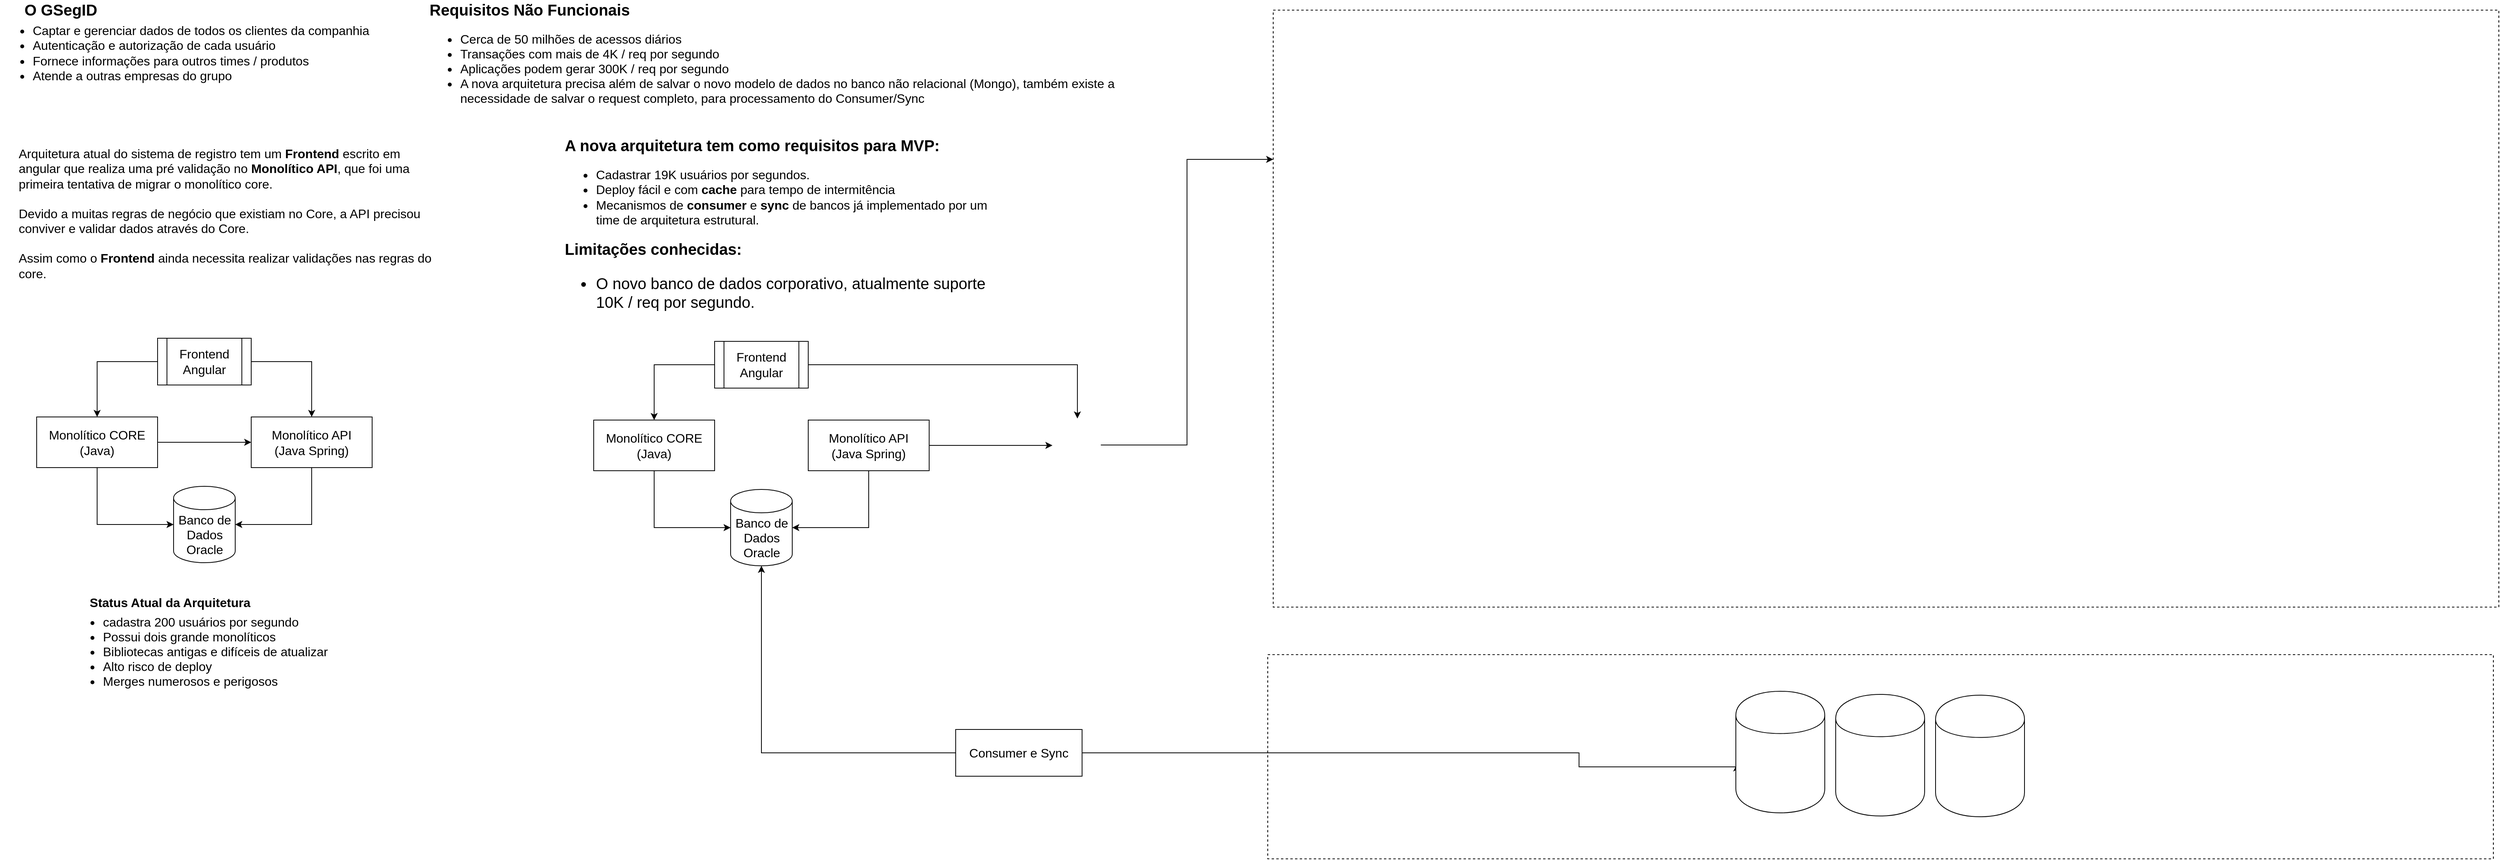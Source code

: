 <mxfile version="14.0.0" type="github">
  <diagram id="UHghU3xjR6egs1E34Lag" name="Page-1">
    <mxGraphModel dx="2289" dy="1509" grid="0" gridSize="10" guides="1" tooltips="1" connect="1" arrows="1" fold="1" page="1" pageScale="1" pageWidth="1654" pageHeight="1169" math="0" shadow="0">
      <root>
        <mxCell id="0" />
        <mxCell id="1" parent="0" />
        <mxCell id="RUJBzZxRGvogXbDTomMS-75" value="" style="rounded=0;whiteSpace=wrap;html=1;fontSize=16;align=center;dashed=1;" parent="1" vertex="1">
          <mxGeometry x="1696" y="859" width="1571" height="262" as="geometry" />
        </mxCell>
        <mxCell id="RUJBzZxRGvogXbDTomMS-1" value="&lt;b&gt;&lt;font style=&quot;font-size: 20px&quot;&gt;O GSegID&lt;/font&gt;&lt;/b&gt;" style="text;html=1;strokeColor=none;fillColor=none;align=center;verticalAlign=middle;whiteSpace=wrap;rounded=0;fontSize=16;" parent="1" vertex="1">
          <mxGeometry x="93" y="21" width="112" height="20" as="geometry" />
        </mxCell>
        <mxCell id="RUJBzZxRGvogXbDTomMS-2" value="&lt;ul&gt;&lt;li&gt;Captar e gerenciar dados de todos os clientes da companhia&lt;/li&gt;&lt;li&gt;Autenticação e autorização de cada usuário&lt;/li&gt;&lt;li&gt;Fornece informações para outros times / produtos&lt;/li&gt;&lt;li&gt;Atende a outras empresas do grupo&lt;/li&gt;&lt;/ul&gt;" style="text;html=1;strokeColor=none;fillColor=none;align=left;verticalAlign=middle;whiteSpace=wrap;rounded=0;fontSize=16;" parent="1" vertex="1">
          <mxGeometry x="71" y="77" width="524" height="20" as="geometry" />
        </mxCell>
        <mxCell id="RUJBzZxRGvogXbDTomMS-3" value="&lt;b&gt;&lt;font style=&quot;font-size: 20px&quot;&gt;Requisitos Não Funcionais&lt;/font&gt;&lt;/b&gt;" style="text;html=1;strokeColor=none;fillColor=none;align=center;verticalAlign=middle;whiteSpace=wrap;rounded=0;fontSize=16;" parent="1" vertex="1">
          <mxGeometry x="619" y="21" width="262" height="20" as="geometry" />
        </mxCell>
        <mxCell id="RUJBzZxRGvogXbDTomMS-4" value="&lt;ul&gt;&lt;li&gt;Cerca de 50 milhões de acessos diários&lt;/li&gt;&lt;li&gt;Transações com mais de 4K / req por segundo&lt;/li&gt;&lt;li&gt;Aplicações podem gerar 300K / req por segundo&lt;/li&gt;&lt;li&gt;A nova arquitetura precisa além de salvar o novo modelo de dados no banco não relacional (Mongo), também existe a necessidade de salvar o request completo, para processamento do Consumer/Sync&lt;/li&gt;&lt;/ul&gt;" style="text;html=1;strokeColor=none;fillColor=none;align=left;verticalAlign=middle;whiteSpace=wrap;rounded=0;fontSize=16;" parent="1" vertex="1">
          <mxGeometry x="619" y="60" width="910" height="94" as="geometry" />
        </mxCell>
        <mxCell id="RUJBzZxRGvogXbDTomMS-5" value="Arquitetura atual do sistema de registro tem um &lt;b&gt;Frontend&lt;/b&gt; escrito em angular que realiza uma pré validação no &lt;b&gt;Monolítico API&lt;/b&gt;, que foi uma primeira tentativa de migrar o monolítico core.&amp;nbsp;&lt;br&gt;&lt;br&gt;Devido a muitas regras de negócio que existiam no Core, a API precisou conviver e validar dados através do Core.&lt;br&gt;&lt;br&gt;Assim como o&amp;nbsp;&lt;b&gt;Frontend&lt;/b&gt;&amp;nbsp;ainda necessita realizar validações nas regras do core." style="text;html=1;strokeColor=none;fillColor=none;align=left;verticalAlign=middle;whiteSpace=wrap;rounded=0;fontSize=16;" parent="1" vertex="1">
          <mxGeometry x="93" y="193" width="548" height="200" as="geometry" />
        </mxCell>
        <mxCell id="RUJBzZxRGvogXbDTomMS-15" value="&lt;b style=&quot;font-size: 16px&quot;&gt;Status Atual da Arquitetura&lt;/b&gt;" style="text;html=1;strokeColor=none;fillColor=none;align=center;verticalAlign=middle;whiteSpace=wrap;rounded=0;fontSize=16;" parent="1" vertex="1">
          <mxGeometry x="179.5" y="782" width="218" height="20" as="geometry" />
        </mxCell>
        <mxCell id="RUJBzZxRGvogXbDTomMS-16" value="&lt;ul&gt;&lt;li&gt;cadastra 200 usuários por segundo&lt;/li&gt;&lt;li&gt;Possui dois grande monolíticos&lt;/li&gt;&lt;li&gt;Bibliotecas antigas e difíceis de atualizar&lt;/li&gt;&lt;li&gt;Alto risco de deploy&lt;/li&gt;&lt;li&gt;Merges numerosos e perigosos&lt;/li&gt;&lt;/ul&gt;" style="text;html=1;strokeColor=none;fillColor=none;align=left;verticalAlign=middle;whiteSpace=wrap;rounded=0;fontSize=16;" parent="1" vertex="1">
          <mxGeometry x="160.5" y="802" width="345" height="106" as="geometry" />
        </mxCell>
        <mxCell id="RUJBzZxRGvogXbDTomMS-17" value="" style="group" parent="1" vertex="1" connectable="0">
          <mxGeometry x="118" y="453" width="430" height="288" as="geometry" />
        </mxCell>
        <mxCell id="RUJBzZxRGvogXbDTomMS-6" value="Frontend&lt;br&gt;Angular" style="shape=process;whiteSpace=wrap;html=1;backgroundOutline=1;fontSize=16;" parent="RUJBzZxRGvogXbDTomMS-17" vertex="1">
          <mxGeometry x="155" width="120" height="60" as="geometry" />
        </mxCell>
        <mxCell id="RUJBzZxRGvogXbDTomMS-7" value="Monolítico CORE&lt;br&gt;(Java)" style="rounded=0;whiteSpace=wrap;html=1;fontSize=16;" parent="RUJBzZxRGvogXbDTomMS-17" vertex="1">
          <mxGeometry y="101" width="155" height="65" as="geometry" />
        </mxCell>
        <mxCell id="RUJBzZxRGvogXbDTomMS-11" style="edgeStyle=orthogonalEdgeStyle;rounded=0;orthogonalLoop=1;jettySize=auto;html=1;exitX=0;exitY=0.5;exitDx=0;exitDy=0;fontSize=16;" parent="RUJBzZxRGvogXbDTomMS-17" source="RUJBzZxRGvogXbDTomMS-6" target="RUJBzZxRGvogXbDTomMS-7" edge="1">
          <mxGeometry relative="1" as="geometry" />
        </mxCell>
        <mxCell id="RUJBzZxRGvogXbDTomMS-8" value="Monolítico API&lt;br&gt;(Java Spring)" style="rounded=0;whiteSpace=wrap;html=1;fontSize=16;" parent="RUJBzZxRGvogXbDTomMS-17" vertex="1">
          <mxGeometry x="275" y="101" width="155" height="65" as="geometry" />
        </mxCell>
        <mxCell id="RUJBzZxRGvogXbDTomMS-10" style="edgeStyle=orthogonalEdgeStyle;rounded=0;orthogonalLoop=1;jettySize=auto;html=1;entryX=0.5;entryY=0;entryDx=0;entryDy=0;fontSize=16;" parent="RUJBzZxRGvogXbDTomMS-17" source="RUJBzZxRGvogXbDTomMS-6" target="RUJBzZxRGvogXbDTomMS-8" edge="1">
          <mxGeometry relative="1" as="geometry">
            <Array as="points">
              <mxPoint x="353" y="30" />
            </Array>
          </mxGeometry>
        </mxCell>
        <mxCell id="RUJBzZxRGvogXbDTomMS-14" style="edgeStyle=orthogonalEdgeStyle;rounded=0;orthogonalLoop=1;jettySize=auto;html=1;exitX=1;exitY=0.5;exitDx=0;exitDy=0;entryX=0;entryY=0.5;entryDx=0;entryDy=0;fontSize=16;" parent="RUJBzZxRGvogXbDTomMS-17" source="RUJBzZxRGvogXbDTomMS-7" target="RUJBzZxRGvogXbDTomMS-8" edge="1">
          <mxGeometry relative="1" as="geometry" />
        </mxCell>
        <mxCell id="RUJBzZxRGvogXbDTomMS-9" value="Banco de Dados Oracle" style="shape=cylinder3;whiteSpace=wrap;html=1;boundedLbl=1;backgroundOutline=1;size=15;fontSize=16;" parent="RUJBzZxRGvogXbDTomMS-17" vertex="1">
          <mxGeometry x="175.5" y="190" width="79" height="98" as="geometry" />
        </mxCell>
        <mxCell id="RUJBzZxRGvogXbDTomMS-12" style="edgeStyle=orthogonalEdgeStyle;rounded=0;orthogonalLoop=1;jettySize=auto;html=1;exitX=0.5;exitY=1;exitDx=0;exitDy=0;entryX=0;entryY=0.5;entryDx=0;entryDy=0;entryPerimeter=0;fontSize=16;" parent="RUJBzZxRGvogXbDTomMS-17" source="RUJBzZxRGvogXbDTomMS-7" target="RUJBzZxRGvogXbDTomMS-9" edge="1">
          <mxGeometry relative="1" as="geometry" />
        </mxCell>
        <mxCell id="RUJBzZxRGvogXbDTomMS-13" style="edgeStyle=orthogonalEdgeStyle;rounded=0;orthogonalLoop=1;jettySize=auto;html=1;entryX=1;entryY=0.5;entryDx=0;entryDy=0;entryPerimeter=0;fontSize=16;" parent="RUJBzZxRGvogXbDTomMS-17" source="RUJBzZxRGvogXbDTomMS-8" target="RUJBzZxRGvogXbDTomMS-9" edge="1">
          <mxGeometry relative="1" as="geometry">
            <Array as="points">
              <mxPoint x="352" y="239" />
            </Array>
          </mxGeometry>
        </mxCell>
        <mxCell id="RUJBzZxRGvogXbDTomMS-40" value="" style="group" parent="1" vertex="1" connectable="0">
          <mxGeometry x="832" y="457" width="430" height="288" as="geometry" />
        </mxCell>
        <mxCell id="RUJBzZxRGvogXbDTomMS-41" value="Frontend&lt;br&gt;Angular" style="shape=process;whiteSpace=wrap;html=1;backgroundOutline=1;fontSize=16;" parent="RUJBzZxRGvogXbDTomMS-40" vertex="1">
          <mxGeometry x="155" width="120" height="60" as="geometry" />
        </mxCell>
        <mxCell id="RUJBzZxRGvogXbDTomMS-42" value="Monolítico CORE&lt;br&gt;(Java)" style="rounded=0;whiteSpace=wrap;html=1;fontSize=16;" parent="RUJBzZxRGvogXbDTomMS-40" vertex="1">
          <mxGeometry y="101" width="155" height="65" as="geometry" />
        </mxCell>
        <mxCell id="RUJBzZxRGvogXbDTomMS-43" style="edgeStyle=orthogonalEdgeStyle;rounded=0;orthogonalLoop=1;jettySize=auto;html=1;exitX=0;exitY=0.5;exitDx=0;exitDy=0;fontSize=16;" parent="RUJBzZxRGvogXbDTomMS-40" source="RUJBzZxRGvogXbDTomMS-41" target="RUJBzZxRGvogXbDTomMS-42" edge="1">
          <mxGeometry relative="1" as="geometry" />
        </mxCell>
        <mxCell id="RUJBzZxRGvogXbDTomMS-44" value="Monolítico API&lt;br&gt;(Java Spring)" style="rounded=0;whiteSpace=wrap;html=1;fontSize=16;" parent="RUJBzZxRGvogXbDTomMS-40" vertex="1">
          <mxGeometry x="275" y="101" width="155" height="65" as="geometry" />
        </mxCell>
        <mxCell id="RUJBzZxRGvogXbDTomMS-47" value="Banco de Dados Oracle" style="shape=cylinder3;whiteSpace=wrap;html=1;boundedLbl=1;backgroundOutline=1;size=15;fontSize=16;" parent="RUJBzZxRGvogXbDTomMS-40" vertex="1">
          <mxGeometry x="175.5" y="190" width="79" height="98" as="geometry" />
        </mxCell>
        <mxCell id="RUJBzZxRGvogXbDTomMS-48" style="edgeStyle=orthogonalEdgeStyle;rounded=0;orthogonalLoop=1;jettySize=auto;html=1;exitX=0.5;exitY=1;exitDx=0;exitDy=0;entryX=0;entryY=0.5;entryDx=0;entryDy=0;entryPerimeter=0;fontSize=16;" parent="RUJBzZxRGvogXbDTomMS-40" source="RUJBzZxRGvogXbDTomMS-42" target="RUJBzZxRGvogXbDTomMS-47" edge="1">
          <mxGeometry relative="1" as="geometry" />
        </mxCell>
        <mxCell id="RUJBzZxRGvogXbDTomMS-49" style="edgeStyle=orthogonalEdgeStyle;rounded=0;orthogonalLoop=1;jettySize=auto;html=1;entryX=1;entryY=0.5;entryDx=0;entryDy=0;entryPerimeter=0;fontSize=16;" parent="RUJBzZxRGvogXbDTomMS-40" source="RUJBzZxRGvogXbDTomMS-44" target="RUJBzZxRGvogXbDTomMS-47" edge="1">
          <mxGeometry relative="1" as="geometry">
            <Array as="points">
              <mxPoint x="352" y="239" />
            </Array>
          </mxGeometry>
        </mxCell>
        <mxCell id="RUJBzZxRGvogXbDTomMS-50" value="&lt;b style=&quot;font-size: 20px&quot;&gt;A nova arquitetura tem como requisitos para MVP:&lt;/b&gt;&lt;br&gt;&lt;ul&gt;&lt;li&gt;Cadastrar 19K usuários por segundos.&lt;/li&gt;&lt;li&gt;Deploy fácil e com &lt;b&gt;cache &lt;/b&gt;para tempo de intermitência&lt;/li&gt;&lt;li&gt;Mecanismos de &lt;b&gt;consumer &lt;/b&gt;e &lt;b&gt;sync &lt;/b&gt;de bancos já implementado por um time de arquitetura estrutural.&amp;nbsp;&lt;/li&gt;&lt;/ul&gt;&lt;div style=&quot;font-size: 20px&quot;&gt;&lt;b&gt;&lt;font style=&quot;font-size: 20px&quot;&gt;Limitações conhecidas:&lt;/font&gt;&lt;/b&gt;&lt;/div&gt;&lt;div style=&quot;font-size: 20px&quot;&gt;&lt;ul&gt;&lt;li&gt;O novo banco de dados corporativo, atualmente suporte 10K / req por segundo.&lt;/li&gt;&lt;/ul&gt;&lt;/div&gt;" style="text;html=1;strokeColor=none;fillColor=none;align=left;verticalAlign=middle;whiteSpace=wrap;rounded=0;fontSize=16;" parent="1" vertex="1">
          <mxGeometry x="793" y="187" width="548" height="258" as="geometry" />
        </mxCell>
        <mxCell id="RUJBzZxRGvogXbDTomMS-74" style="edgeStyle=orthogonalEdgeStyle;rounded=0;orthogonalLoop=1;jettySize=auto;html=1;entryX=0;entryY=0.25;entryDx=0;entryDy=0;fontSize=16;" parent="1" source="RUJBzZxRGvogXbDTomMS-53" target="RUJBzZxRGvogXbDTomMS-61" edge="1">
          <mxGeometry relative="1" as="geometry" />
        </mxCell>
        <mxCell id="RUJBzZxRGvogXbDTomMS-53" value="" style="shape=image;verticalLabelPosition=bottom;labelBackgroundColor=#ffffff;verticalAlign=top;aspect=fixed;imageAspect=0;image=https://access.redhat.com/sites/default/files/nginx-icon-outline-hex-rgb-266x302_0.png;" parent="1" vertex="1">
          <mxGeometry x="1422" y="556" width="60" height="68.12" as="geometry" />
        </mxCell>
        <mxCell id="RUJBzZxRGvogXbDTomMS-55" style="edgeStyle=orthogonalEdgeStyle;rounded=0;orthogonalLoop=1;jettySize=auto;html=1;entryX=0.5;entryY=1;entryDx=0;entryDy=0;entryPerimeter=0;fontSize=16;" parent="1" source="RUJBzZxRGvogXbDTomMS-54" target="RUJBzZxRGvogXbDTomMS-47" edge="1">
          <mxGeometry relative="1" as="geometry" />
        </mxCell>
        <mxCell id="RUJBzZxRGvogXbDTomMS-56" style="edgeStyle=orthogonalEdgeStyle;rounded=0;orthogonalLoop=1;jettySize=auto;html=1;fontSize=16;entryX=0;entryY=0.5;entryDx=0;entryDy=0;" parent="1" source="RUJBzZxRGvogXbDTomMS-54" target="RUJBzZxRGvogXbDTomMS-59" edge="1">
          <mxGeometry relative="1" as="geometry">
            <mxPoint x="2195" y="1042" as="targetPoint" />
            <Array as="points">
              <mxPoint x="2095" y="985" />
              <mxPoint x="2095" y="1003" />
            </Array>
          </mxGeometry>
        </mxCell>
        <mxCell id="RUJBzZxRGvogXbDTomMS-54" value="Consumer e Sync" style="rounded=0;whiteSpace=wrap;html=1;fontSize=16;align=center;" parent="1" vertex="1">
          <mxGeometry x="1296" y="955" width="162" height="60" as="geometry" />
        </mxCell>
        <mxCell id="RUJBzZxRGvogXbDTomMS-60" value="" style="group" parent="1" vertex="1" connectable="0">
          <mxGeometry x="2296" y="906" width="114" height="156" as="geometry" />
        </mxCell>
        <mxCell id="RUJBzZxRGvogXbDTomMS-58" value="" style="shape=cylinder;whiteSpace=wrap;html=1;boundedLbl=1;backgroundOutline=1;fontSize=16;align=center;" parent="RUJBzZxRGvogXbDTomMS-60" vertex="1">
          <mxGeometry width="114" height="156" as="geometry" />
        </mxCell>
        <mxCell id="RUJBzZxRGvogXbDTomMS-59" value="" style="shape=image;verticalLabelPosition=bottom;labelBackgroundColor=#ffffff;verticalAlign=top;aspect=fixed;imageAspect=0;image=https://miro.medium.com/max/780/0*vKDMQXxrZJyWWw0I.;" parent="RUJBzZxRGvogXbDTomMS-60" vertex="1">
          <mxGeometry x="1.228" y="64.683" width="111.551" height="58.346" as="geometry" />
        </mxCell>
        <mxCell id="RUJBzZxRGvogXbDTomMS-61" value="" style="rounded=0;whiteSpace=wrap;html=1;fontSize=16;align=center;dashed=1;" parent="1" vertex="1">
          <mxGeometry x="1703" y="32" width="1571" height="766" as="geometry" />
        </mxCell>
        <mxCell id="RUJBzZxRGvogXbDTomMS-72" style="edgeStyle=orthogonalEdgeStyle;rounded=0;orthogonalLoop=1;jettySize=auto;html=1;fontSize=16;" parent="1" source="RUJBzZxRGvogXbDTomMS-41" target="RUJBzZxRGvogXbDTomMS-53" edge="1">
          <mxGeometry relative="1" as="geometry" />
        </mxCell>
        <mxCell id="RUJBzZxRGvogXbDTomMS-73" style="edgeStyle=orthogonalEdgeStyle;rounded=0;orthogonalLoop=1;jettySize=auto;html=1;fontSize=16;" parent="1" source="RUJBzZxRGvogXbDTomMS-44" edge="1">
          <mxGeometry relative="1" as="geometry">
            <mxPoint x="1420" y="590.5" as="targetPoint" />
          </mxGeometry>
        </mxCell>
        <mxCell id="RUJBzZxRGvogXbDTomMS-76" value="" style="group" parent="1" vertex="1" connectable="0">
          <mxGeometry x="2424" y="913" width="114" height="156" as="geometry" />
        </mxCell>
        <mxCell id="RUJBzZxRGvogXbDTomMS-77" value="" style="shape=cylinder;whiteSpace=wrap;html=1;boundedLbl=1;backgroundOutline=1;fontSize=16;align=center;" parent="RUJBzZxRGvogXbDTomMS-76" vertex="1">
          <mxGeometry y="-3" width="114" height="156" as="geometry" />
        </mxCell>
        <mxCell id="RUJBzZxRGvogXbDTomMS-78" value="" style="shape=image;verticalLabelPosition=bottom;labelBackgroundColor=#ffffff;verticalAlign=top;aspect=fixed;imageAspect=0;image=https://miro.medium.com/max/780/0*vKDMQXxrZJyWWw0I.;" parent="RUJBzZxRGvogXbDTomMS-76" vertex="1">
          <mxGeometry x="1.228" y="61.683" width="111.551" height="58.346" as="geometry" />
        </mxCell>
        <mxCell id="RUJBzZxRGvogXbDTomMS-79" value="" style="group" parent="1" vertex="1" connectable="0">
          <mxGeometry x="2552" y="911" width="114" height="156" as="geometry" />
        </mxCell>
        <mxCell id="RUJBzZxRGvogXbDTomMS-80" value="" style="shape=cylinder;whiteSpace=wrap;html=1;boundedLbl=1;backgroundOutline=1;fontSize=16;align=center;" parent="RUJBzZxRGvogXbDTomMS-79" vertex="1">
          <mxGeometry width="114" height="156" as="geometry" />
        </mxCell>
        <mxCell id="RUJBzZxRGvogXbDTomMS-81" value="" style="shape=image;verticalLabelPosition=bottom;labelBackgroundColor=#ffffff;verticalAlign=top;aspect=fixed;imageAspect=0;image=https://miro.medium.com/max/780/0*vKDMQXxrZJyWWw0I.;" parent="RUJBzZxRGvogXbDTomMS-79" vertex="1">
          <mxGeometry x="1.228" y="64.683" width="111.551" height="58.346" as="geometry" />
        </mxCell>
      </root>
    </mxGraphModel>
  </diagram>
</mxfile>
